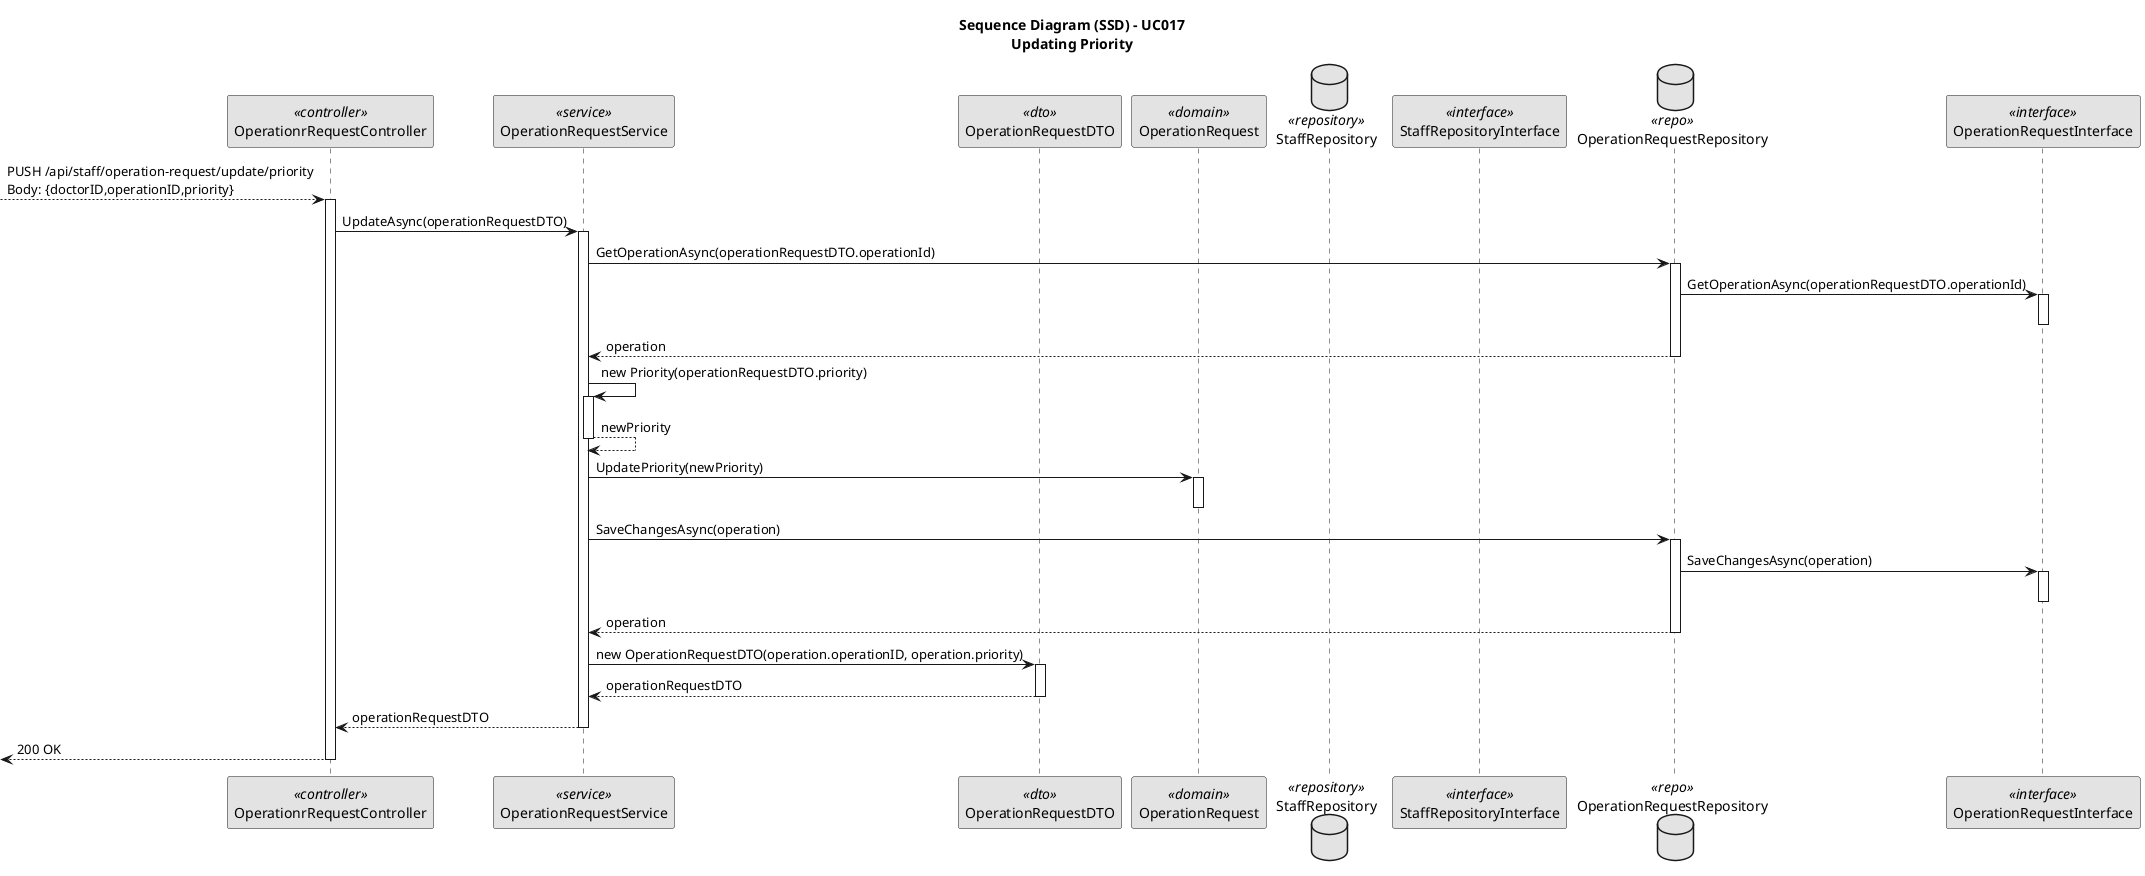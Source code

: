 @startuml "uc017-sequence-diagram_priority"
skinparam monochrome true
skinparam packageStyle rectangle
skinparam shadowing false

title Sequence Diagram (SSD) - UC017\nUpdating Priority
participant OperationrRequestController as Controller <<controller>>
participant OperationRequestService as Service <<service>>
participant OperationRequestDTO as DTO <<dto>>
participant OperationRequest as OperationRequest <<domain>>
database StaffRepository as StaffRepository <<repository>>
participant StaffRepositoryInterface as StaffRepositoryInterface <<interface>>
database OperationRequestRepository as OpRepository <<repo>>
participant OperationRequestInterface as OpRepositoryInterface <<interface>>

--> Controller: PUSH /api/staff/operation-request/update/priority\nBody: {doctorID,operationID,priority}

activate Controller

    Controller -> Service: UpdateAsync(operationRequestDTO)
    activate Service

        Service -> OpRepository: GetOperationAsync(operationRequestDTO.operationId)
        activate OpRepository
            OpRepository -> OpRepositoryInterface: GetOperationAsync(operationRequestDTO.operationId)
            activate OpRepositoryInterface
                deactivate OpRepositoryInterface
            OpRepository --> Service: operation
            deactivate OpRepository
        
        Service -> Service: new Priority(operationRequestDTO.priority)
        activate Service
            Service --> Service: newPriority
            deactivate Service

        Service -> OperationRequest: UpdatePriority(newPriority)
        activate OperationRequest
            deactivate OperationRequest

        Service -> OpRepository: SaveChangesAsync(operation)
        activate OpRepository
            OpRepository -> OpRepositoryInterface: SaveChangesAsync(operation)
            activate OpRepositoryInterface
                deactivate OpRepositoryInterface
            OpRepository --> Service: operation
            deactivate OpRepository
        
        Service -> DTO: new OperationRequestDTO(operation.operationID, operation.priority)
        activate DTO
            DTO --> Service: operationRequestDTO
            deactivate DTO

        Service --> Controller: operationRequestDTO
        deactivate Service

        <-- Controller : 200 OK  
    deactivate Controller
@enduml